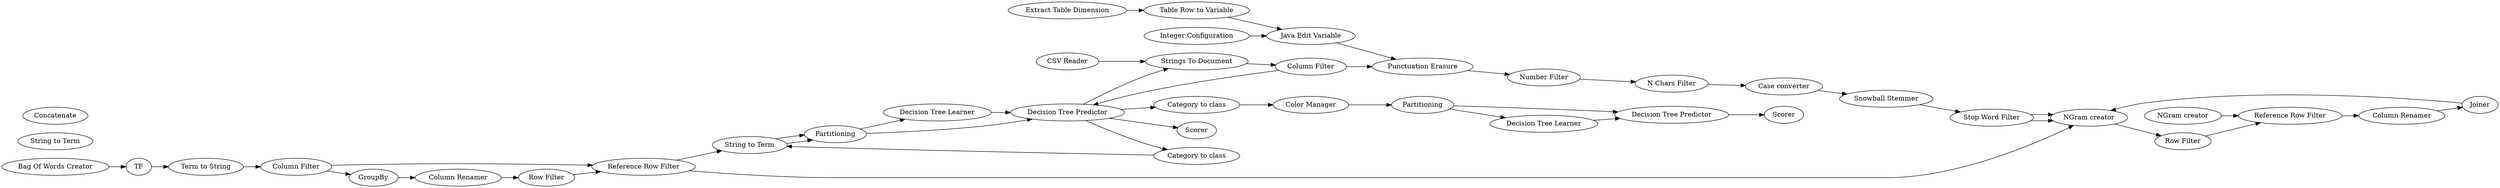 digraph {
	288 [label="Color Manager"]
	29 [label="Extract Table Dimension"]
	31 [label="Java Edit Variable"]
	34 [label="Punctuation Erasure"]
	35 [label="Number Filter"]
	36 [label="N Chars Filter"]
	37 [label="Case converter"]
	38 [label="Snowball Stemmer"]
	40 [label="Table Row to Variable"]
	41 [label="Stop Word Filter"]
	42 [label="Integer Configuration"]
	6 [label="Column Filter"]
	7 [label="Strings To Document"]
	292 [label="Category to class"]
	16 [label=TF]
	135 [label="NGram creator"]
	140 [label="Term to String"]
	141 [label="Column Filter"]
	167 [label=GroupBy]
	169 [label="Row Filter"]
	230 [label="Reference Row Filter"]
	256 [label="NGram creator"]
	257 [label="Row Filter"]
	258 [label="Reference Row Filter"]
	288 [label="String to Term"]
	291 [label="String to Term"]
	293 [label="Bag Of Words Creator"]
	294 [label=Concatenate]
	295 [label="Document Vector"]
	296 [label="Document Vector"]
	297 [label="Column Renamer"]
	298 [label="Column Renamer"]
	299 [label=Joiner]
	295 [label=Partitioning]
	296 [label="Decision Tree Predictor"]
	301 [label=Partitioning]
	302 [label="Category to class"]
	303 [label="Color Manager"]
	305 [label="Decision Tree Predictor"]
	308 [label="Decision Tree Learner"]
	309 [label="Decision Tree Learner"]
	310 [label=Scorer]
	311 [label=Scorer]
	312 [label="CSV Reader"]
	29 -> 40
	31 -> 34
	34 -> 35
	35 -> 36
	36 -> 37
	37 -> 38
	38 -> 41
	40 -> 31
	42 -> 31
	7 -> 6
	16 -> 140
	135 -> 258
	140 -> 141
	141 -> 167
	141 -> 230
	167 -> 297
	169 -> 230
	230 -> 256
	230 -> 288
	256 -> 257
	257 -> 258
	258 -> 298
	288 -> 295
	6 -> 296
	293 -> 16
	296 -> 7
	297 -> 169
	298 -> 299
	299 -> 256
	288 -> 295
	41 -> 256
	41 -> 256
	6 -> 34
	292 -> 288
	296 -> 292
	296 -> 302
	295 -> 296
	295 -> 309
	296 -> 311
	301 -> 308
	301 -> 305
	302 -> 303
	303 -> 301
	305 -> 310
	308 -> 305
	309 -> 296
	312 -> 7
	rankdir=LR
}
